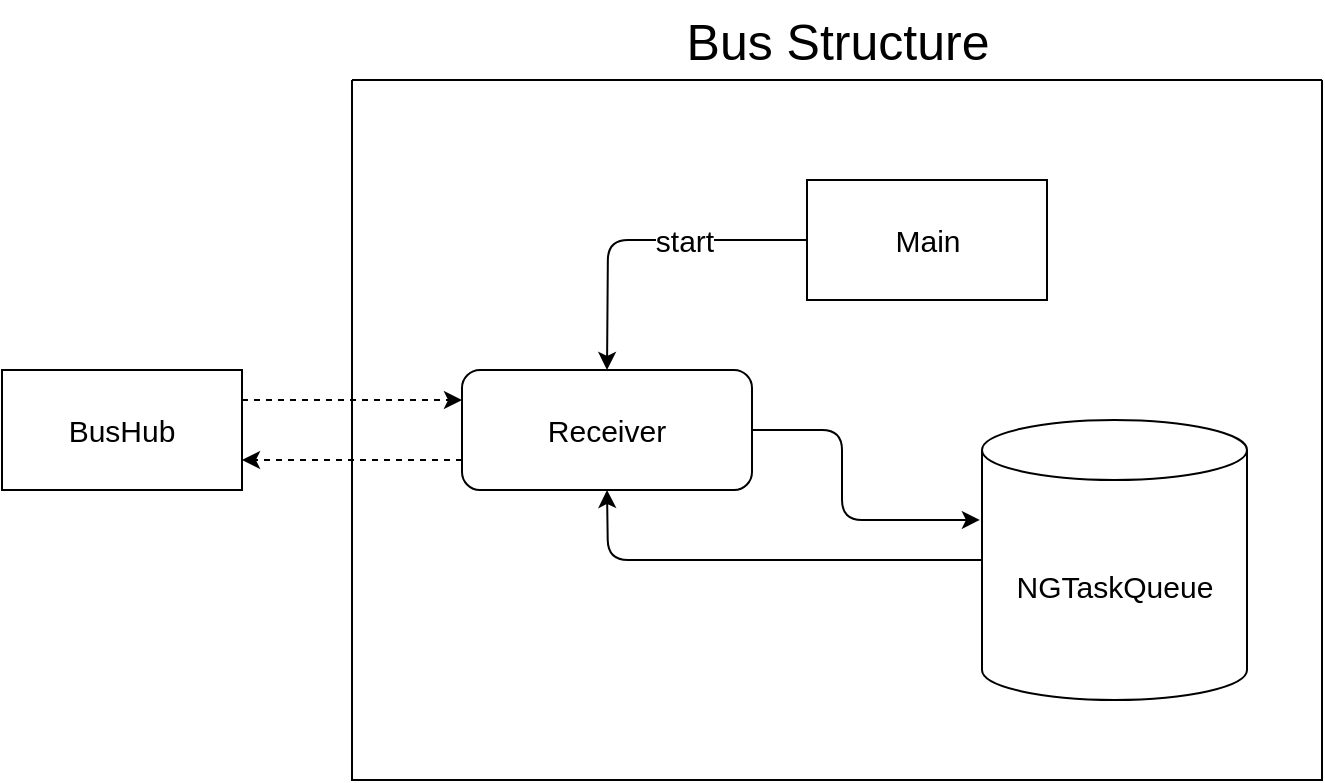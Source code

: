 <mxfile>
    <diagram id="4IocFyRNs4yEuKWUfdgg" name="BusStructure">
        <mxGraphModel dx="2225" dy="741" grid="1" gridSize="10" guides="1" tooltips="1" connect="1" arrows="1" fold="1" page="1" pageScale="1" pageWidth="850" pageHeight="1100" math="0" shadow="0">
            <root>
                <mxCell id="0"/>
                <mxCell id="1" parent="0"/>
                <mxCell id="2" value="Bus Structure" style="text;html=1;strokeColor=none;fillColor=none;align=center;verticalAlign=middle;whiteSpace=wrap;rounded=0;fontSize=25;" parent="1" vertex="1">
                    <mxGeometry x="367.5" y="30" width="200" height="40" as="geometry"/>
                </mxCell>
                <mxCell id="9" style="edgeStyle=none;html=1;entryX=0;entryY=0.25;entryDx=0;entryDy=0;fontSize=15;exitX=1;exitY=0.25;exitDx=0;exitDy=0;dashed=1;" parent="1" source="3" target="5" edge="1">
                    <mxGeometry relative="1" as="geometry"/>
                </mxCell>
                <mxCell id="3" value="BusHub" style="rounded=0;whiteSpace=wrap;html=1;fontSize=15;" parent="1" vertex="1">
                    <mxGeometry x="50" y="215" width="120" height="60" as="geometry"/>
                </mxCell>
                <mxCell id="4" value="" style="swimlane;startSize=0;fontSize=25;" parent="1" vertex="1">
                    <mxGeometry x="225" y="70" width="485" height="350" as="geometry"/>
                </mxCell>
                <mxCell id="11" style="edgeStyle=none;html=1;entryX=-0.008;entryY=0.357;entryDx=0;entryDy=0;entryPerimeter=0;fontSize=15;exitX=1;exitY=0.5;exitDx=0;exitDy=0;" parent="4" source="5" target="7" edge="1">
                    <mxGeometry relative="1" as="geometry">
                        <mxPoint x="163.75" y="205" as="sourcePoint"/>
                        <mxPoint x="315" y="212.5" as="targetPoint"/>
                        <Array as="points">
                            <mxPoint x="245" y="175"/>
                            <mxPoint x="245" y="220"/>
                        </Array>
                    </mxGeometry>
                </mxCell>
                <mxCell id="5" value="Receiver" style="rounded=1;whiteSpace=wrap;html=1;fontSize=15;" parent="4" vertex="1">
                    <mxGeometry x="55" y="145" width="145" height="60" as="geometry"/>
                </mxCell>
                <mxCell id="8" value="start" style="edgeStyle=none;html=1;entryX=0.5;entryY=0;entryDx=0;entryDy=0;fontSize=15;" parent="4" source="6" target="5" edge="1">
                    <mxGeometry x="-0.24" relative="1" as="geometry">
                        <Array as="points">
                            <mxPoint x="128" y="80"/>
                        </Array>
                        <mxPoint x="1" as="offset"/>
                    </mxGeometry>
                </mxCell>
                <mxCell id="6" value="Main" style="rounded=0;whiteSpace=wrap;html=1;fontSize=15;" parent="4" vertex="1">
                    <mxGeometry x="227.5" y="50" width="120" height="60" as="geometry"/>
                </mxCell>
                <mxCell id="12" style="edgeStyle=none;html=1;entryX=0.5;entryY=1;entryDx=0;entryDy=0;fontSize=15;" parent="4" source="7" target="5" edge="1">
                    <mxGeometry relative="1" as="geometry">
                        <Array as="points">
                            <mxPoint x="128" y="240"/>
                        </Array>
                    </mxGeometry>
                </mxCell>
                <mxCell id="7" value="NGTaskQueue" style="shape=cylinder3;whiteSpace=wrap;html=1;boundedLbl=1;backgroundOutline=1;size=15;fontSize=15;" parent="4" vertex="1">
                    <mxGeometry x="315" y="170" width="132.5" height="140" as="geometry"/>
                </mxCell>
                <mxCell id="10" style="edgeStyle=none;html=1;entryX=1;entryY=0.75;entryDx=0;entryDy=0;fontSize=15;exitX=0;exitY=0.75;exitDx=0;exitDy=0;dashed=1;" parent="1" source="5" target="3" edge="1">
                    <mxGeometry relative="1" as="geometry"/>
                </mxCell>
            </root>
        </mxGraphModel>
    </diagram>
    <diagram id="ZMu5YA2UOOWM_PKyy2Z7" name="Page-2">
        <mxGraphModel dx="1854" dy="618" grid="1" gridSize="10" guides="1" tooltips="1" connect="1" arrows="1" fold="1" page="1" pageScale="1" pageWidth="827" pageHeight="1169" math="0" shadow="0">
            <root>
                <mxCell id="0"/>
                <mxCell id="1" parent="0"/>
                <mxCell id="N1dqbX8AtgRM5iKn_r-6-1" value="TaskQueue Structure" style="text;html=1;align=center;verticalAlign=middle;whiteSpace=wrap;rounded=0;fontSize=25;" vertex="1" parent="1">
                    <mxGeometry x="240" width="347" height="30" as="geometry"/>
                </mxCell>
                <mxCell id="N1dqbX8AtgRM5iKn_r-6-2" value="TaskQueue interfaces" style="text;html=1;align=center;verticalAlign=middle;whiteSpace=wrap;rounded=0;fontSize=15;" vertex="1" parent="1">
                    <mxGeometry x="325" y="130" width="177" height="30" as="geometry"/>
                </mxCell>
                <mxCell id="N1dqbX8AtgRM5iKn_r-6-3" value="push_id_task_to_queue(task)" style="rounded=0;whiteSpace=wrap;html=1;fontSize=15;" vertex="1" parent="1">
                    <mxGeometry x="274" y="190" width="279" height="60" as="geometry"/>
                </mxCell>
                <mxCell id="N1dqbX8AtgRM5iKn_r-6-4" value="push_category_task_to_queue(task)" style="rounded=0;whiteSpace=wrap;html=1;fontSize=15;" vertex="1" parent="1">
                    <mxGeometry x="274" y="290" width="279" height="60" as="geometry"/>
                </mxCell>
                <mxCell id="N1dqbX8AtgRM5iKn_r-6-5" value="pull_id_task_from_queue(task)" style="rounded=0;whiteSpace=wrap;html=1;fontSize=15;" vertex="1" parent="1">
                    <mxGeometry x="274" y="390" width="279" height="60" as="geometry"/>
                </mxCell>
                <mxCell id="N1dqbX8AtgRM5iKn_r-6-6" value="pull_category_task_from_queue(task)" style="rounded=0;whiteSpace=wrap;html=1;fontSize=15;" vertex="1" parent="1">
                    <mxGeometry x="274" y="490" width="279" height="60" as="geometry"/>
                </mxCell>
                <mxCell id="N1dqbX8AtgRM5iKn_r-6-8" style="edgeStyle=none;html=1;entryX=0;entryY=0.5;entryDx=0;entryDy=0;fillColor=#1ba1e2;strokeColor=#006EAF;strokeWidth=2;" edge="1" parent="1" source="N1dqbX8AtgRM5iKn_r-6-7" target="N1dqbX8AtgRM5iKn_r-6-3">
                    <mxGeometry relative="1" as="geometry">
                        <Array as="points">
                            <mxPoint x="210" y="380"/>
                            <mxPoint x="210" y="220"/>
                        </Array>
                    </mxGeometry>
                </mxCell>
                <mxCell id="N1dqbX8AtgRM5iKn_r-6-9" style="edgeStyle=none;html=1;entryX=0;entryY=0.5;entryDx=0;entryDy=0;fillColor=#1ba1e2;strokeColor=#006EAF;strokeWidth=2;" edge="1" parent="1" source="N1dqbX8AtgRM5iKn_r-6-7" target="N1dqbX8AtgRM5iKn_r-6-4">
                    <mxGeometry relative="1" as="geometry">
                        <Array as="points">
                            <mxPoint x="210" y="380"/>
                            <mxPoint x="210" y="320"/>
                        </Array>
                    </mxGeometry>
                </mxCell>
                <mxCell id="N1dqbX8AtgRM5iKn_r-6-10" style="edgeStyle=none;html=1;entryX=0;entryY=0.25;entryDx=0;entryDy=0;fillColor=#1ba1e2;strokeColor=#006EAF;strokeWidth=2;" edge="1" parent="1" source="N1dqbX8AtgRM5iKn_r-6-7" target="N1dqbX8AtgRM5iKn_r-6-5">
                    <mxGeometry relative="1" as="geometry">
                        <Array as="points">
                            <mxPoint x="210" y="380"/>
                            <mxPoint x="210" y="405"/>
                        </Array>
                    </mxGeometry>
                </mxCell>
                <mxCell id="N1dqbX8AtgRM5iKn_r-6-11" value="Task" style="edgeStyle=none;html=1;entryX=0;entryY=0.25;entryDx=0;entryDy=0;fillColor=#1ba1e2;strokeColor=#006EAF;strokeWidth=2;" edge="1" parent="1" source="N1dqbX8AtgRM5iKn_r-6-7" target="N1dqbX8AtgRM5iKn_r-6-6">
                    <mxGeometry x="-0.759" relative="1" as="geometry">
                        <Array as="points">
                            <mxPoint x="210" y="380"/>
                            <mxPoint x="210" y="505"/>
                        </Array>
                        <mxPoint as="offset"/>
                    </mxGeometry>
                </mxCell>
                <mxCell id="N1dqbX8AtgRM5iKn_r-6-7" value="&lt;span data-huuid=&quot;47937734108672431&quot;&gt;Application&lt;/span&gt;&amp;nbsp;layer" style="rounded=0;whiteSpace=wrap;html=1;" vertex="1" parent="1">
                    <mxGeometry x="30" y="260" width="120" height="240" as="geometry"/>
                </mxCell>
                <mxCell id="N1dqbX8AtgRM5iKn_r-6-16" value="payload" style="edgeStyle=none;html=1;entryX=1;entryY=0.75;entryDx=0;entryDy=0;exitX=-0.003;exitY=0.599;exitDx=0;exitDy=0;exitPerimeter=0;fillColor=#008a00;strokeColor=#00FF00;strokeWidth=2;" edge="1" parent="1" source="N1dqbX8AtgRM5iKn_r-6-12" target="N1dqbX8AtgRM5iKn_r-6-5">
                    <mxGeometry relative="1" as="geometry"/>
                </mxCell>
                <mxCell id="N1dqbX8AtgRM5iKn_r-6-18" value="payload" style="edgeStyle=none;html=1;entryX=1;entryY=0.75;entryDx=0;entryDy=0;exitX=0;exitY=1;exitDx=0;exitDy=-15;exitPerimeter=0;fillColor=#008a00;strokeColor=#00FF00;strokeWidth=2;" edge="1" parent="1" source="N1dqbX8AtgRM5iKn_r-6-12" target="N1dqbX8AtgRM5iKn_r-6-6">
                    <mxGeometry relative="1" as="geometry"/>
                </mxCell>
                <mxCell id="N1dqbX8AtgRM5iKn_r-6-12" value="Queues" style="shape=cylinder3;whiteSpace=wrap;html=1;boundedLbl=1;backgroundOutline=1;size=15;" vertex="1" parent="1">
                    <mxGeometry x="640" y="263" width="160" height="287" as="geometry"/>
                </mxCell>
                <mxCell id="N1dqbX8AtgRM5iKn_r-6-13" style="edgeStyle=none;html=1;entryX=0.014;entryY=0.243;entryDx=0;entryDy=0;entryPerimeter=0;fillColor=#1ba1e2;strokeColor=#006EAF;strokeWidth=2;" edge="1" parent="1" source="N1dqbX8AtgRM5iKn_r-6-3" target="N1dqbX8AtgRM5iKn_r-6-12">
                    <mxGeometry relative="1" as="geometry">
                        <Array as="points">
                            <mxPoint x="600" y="220"/>
                            <mxPoint x="600" y="333"/>
                        </Array>
                    </mxGeometry>
                </mxCell>
                <mxCell id="N1dqbX8AtgRM5iKn_r-6-14" style="edgeStyle=none;html=1;entryX=-0.007;entryY=0.334;entryDx=0;entryDy=0;entryPerimeter=0;fillColor=#1ba1e2;strokeColor=#006EAF;strokeWidth=2;" edge="1" parent="1" source="N1dqbX8AtgRM5iKn_r-6-4" target="N1dqbX8AtgRM5iKn_r-6-12">
                    <mxGeometry relative="1" as="geometry">
                        <Array as="points">
                            <mxPoint x="580" y="320"/>
                            <mxPoint x="580" y="360"/>
                        </Array>
                    </mxGeometry>
                </mxCell>
                <mxCell id="N1dqbX8AtgRM5iKn_r-6-15" style="edgeStyle=none;html=1;entryX=0;entryY=0.5;entryDx=0;entryDy=0;entryPerimeter=0;exitX=1;exitY=0.25;exitDx=0;exitDy=0;fillColor=#1ba1e2;strokeColor=#006EAF;strokeWidth=2;" edge="1" parent="1" source="N1dqbX8AtgRM5iKn_r-6-5" target="N1dqbX8AtgRM5iKn_r-6-12">
                    <mxGeometry relative="1" as="geometry"/>
                </mxCell>
                <mxCell id="N1dqbX8AtgRM5iKn_r-6-17" style="edgeStyle=none;html=1;entryX=-0.016;entryY=0.84;entryDx=0;entryDy=0;entryPerimeter=0;exitX=1;exitY=0.25;exitDx=0;exitDy=0;fillColor=#1ba1e2;strokeColor=#006EAF;strokeWidth=2;" edge="1" parent="1" source="N1dqbX8AtgRM5iKn_r-6-6" target="N1dqbX8AtgRM5iKn_r-6-12">
                    <mxGeometry relative="1" as="geometry">
                        <Array as="points"/>
                    </mxGeometry>
                </mxCell>
                <mxCell id="N1dqbX8AtgRM5iKn_r-6-20" style="edgeStyle=none;html=1;entryX=1.018;entryY=0.658;entryDx=0;entryDy=0;entryPerimeter=0;fillColor=#008a00;strokeColor=#00FF00;strokeWidth=2;" edge="1" parent="1" source="N1dqbX8AtgRM5iKn_r-6-5" target="N1dqbX8AtgRM5iKn_r-6-7">
                    <mxGeometry relative="1" as="geometry"/>
                </mxCell>
                <mxCell id="N1dqbX8AtgRM5iKn_r-6-21" style="edgeStyle=none;html=1;entryX=1;entryY=0.917;entryDx=0;entryDy=0;entryPerimeter=0;fillColor=#008a00;strokeColor=#00FF00;strokeWidth=2;" edge="1" parent="1" source="N1dqbX8AtgRM5iKn_r-6-6" target="N1dqbX8AtgRM5iKn_r-6-7">
                    <mxGeometry relative="1" as="geometry">
                        <Array as="points">
                            <mxPoint x="180" y="520"/>
                            <mxPoint x="180" y="480"/>
                        </Array>
                    </mxGeometry>
                </mxCell>
            </root>
        </mxGraphModel>
    </diagram>
</mxfile>